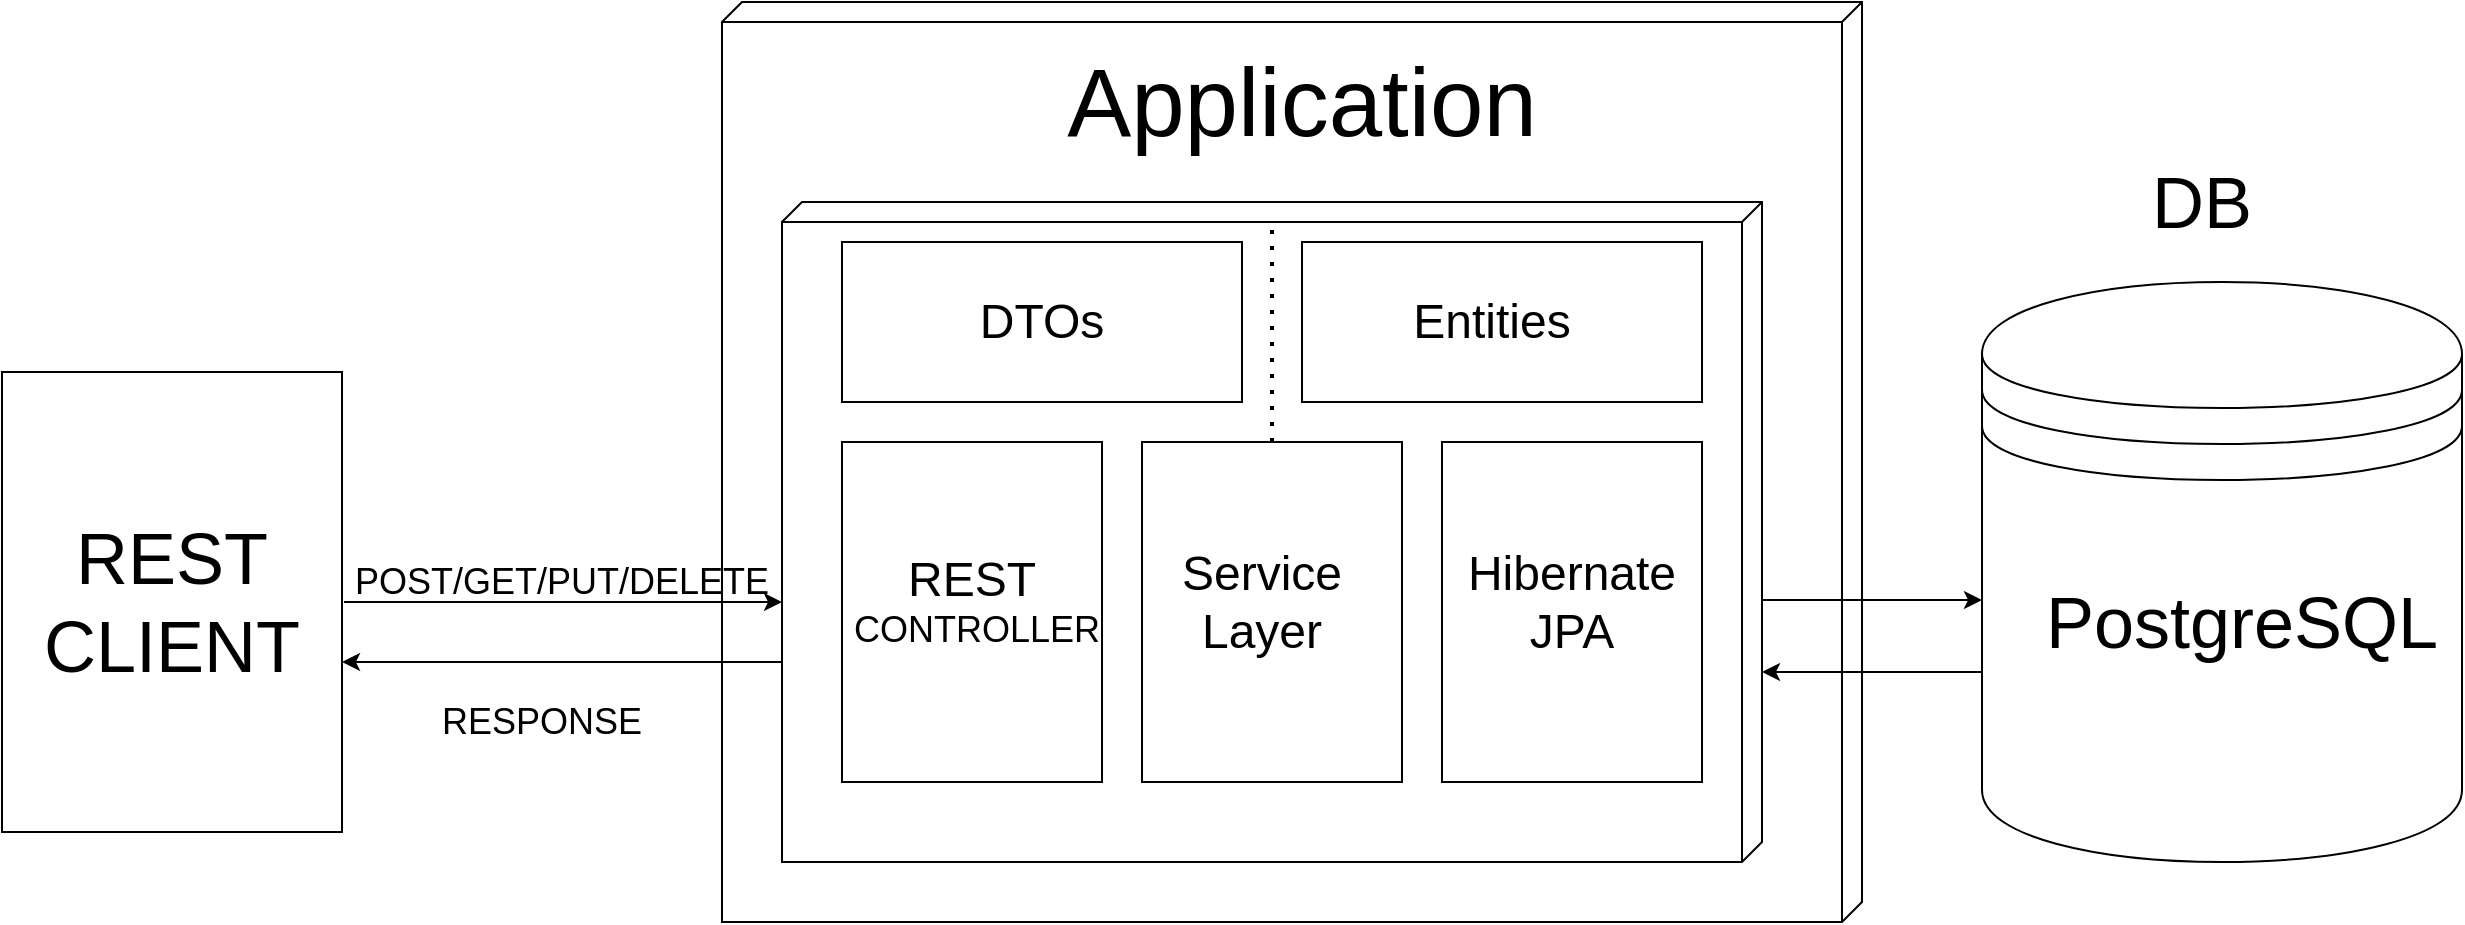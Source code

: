 <mxfile version="14.6.13" type="github">
  <diagram id="PUznr5Mi1iGeSuVRIEjS" name="Page-1">
    <mxGraphModel dx="2770" dy="2305" grid="1" gridSize="10" guides="1" tooltips="1" connect="1" arrows="1" fold="1" page="1" pageScale="1" pageWidth="850" pageHeight="1100" math="0" shadow="0">
      <root>
        <mxCell id="0" />
        <mxCell id="1" parent="0" />
        <mxCell id="quoqcELOSUuHTbDsBbPP-20" value="" style="verticalAlign=top;align=left;spacingTop=8;spacingLeft=2;spacingRight=12;shape=cube;size=10;direction=south;fontStyle=4;html=1;rounded=0;shadow=0;comic=0;labelBackgroundColor=none;strokeWidth=1;fontFamily=Verdana;fontSize=12" vertex="1" parent="1">
          <mxGeometry x="590" y="-890" width="570" height="460" as="geometry" />
        </mxCell>
        <mxCell id="quoqcELOSUuHTbDsBbPP-2" value="" style="verticalAlign=top;align=left;spacingTop=8;spacingLeft=2;spacingRight=12;shape=cube;size=10;direction=south;fontStyle=4;html=1;rounded=0;shadow=0;comic=0;labelBackgroundColor=none;strokeWidth=1;fontFamily=Verdana;fontSize=12" vertex="1" parent="1">
          <mxGeometry x="620" y="-790" width="490" height="330" as="geometry" />
        </mxCell>
        <mxCell id="quoqcELOSUuHTbDsBbPP-3" value="" style="shape=datastore;whiteSpace=wrap;html=1;" vertex="1" parent="1">
          <mxGeometry x="1220" y="-750" width="240" height="290" as="geometry" />
        </mxCell>
        <mxCell id="quoqcELOSUuHTbDsBbPP-5" value="&lt;font style=&quot;font-size: 36px&quot;&gt;PostgreSQL&lt;/font&gt;" style="text;html=1;strokeColor=none;fillColor=none;align=center;verticalAlign=middle;whiteSpace=wrap;rounded=0;" vertex="1" parent="1">
          <mxGeometry x="1330" y="-590" width="40" height="20" as="geometry" />
        </mxCell>
        <mxCell id="quoqcELOSUuHTbDsBbPP-9" value="" style="rounded=0;whiteSpace=wrap;html=1;" vertex="1" parent="1">
          <mxGeometry x="650" y="-670" width="130" height="170" as="geometry" />
        </mxCell>
        <mxCell id="quoqcELOSUuHTbDsBbPP-10" value="" style="rounded=0;whiteSpace=wrap;html=1;" vertex="1" parent="1">
          <mxGeometry x="800" y="-670" width="130" height="170" as="geometry" />
        </mxCell>
        <mxCell id="quoqcELOSUuHTbDsBbPP-11" value="" style="rounded=0;whiteSpace=wrap;html=1;" vertex="1" parent="1">
          <mxGeometry x="950" y="-670" width="130" height="170" as="geometry" />
        </mxCell>
        <mxCell id="quoqcELOSUuHTbDsBbPP-13" value="&lt;font&gt;&lt;font style=&quot;font-size: 24px&quot;&gt;REST&lt;/font&gt;&lt;br&gt;&lt;span style=&quot;font-size: 18px&quot;&gt;&amp;nbsp;CONTROLLER&lt;/span&gt;&lt;/font&gt;" style="text;html=1;strokeColor=none;fillColor=none;align=center;verticalAlign=middle;whiteSpace=wrap;rounded=0;" vertex="1" parent="1">
          <mxGeometry x="695" y="-645" width="40" height="110" as="geometry" />
        </mxCell>
        <mxCell id="quoqcELOSUuHTbDsBbPP-15" value="&lt;font style=&quot;font-size: 24px&quot;&gt;Service Layer&lt;/font&gt;" style="text;html=1;strokeColor=none;fillColor=none;align=center;verticalAlign=middle;whiteSpace=wrap;rounded=0;" vertex="1" parent="1">
          <mxGeometry x="840" y="-600" width="40" height="20" as="geometry" />
        </mxCell>
        <mxCell id="quoqcELOSUuHTbDsBbPP-17" value="&lt;font style=&quot;font-size: 24px&quot;&gt;Hibernate JPA&lt;/font&gt;" style="text;html=1;strokeColor=none;fillColor=none;align=center;verticalAlign=middle;whiteSpace=wrap;rounded=0;" vertex="1" parent="1">
          <mxGeometry x="995" y="-600" width="40" height="20" as="geometry" />
        </mxCell>
        <mxCell id="quoqcELOSUuHTbDsBbPP-21" value="&lt;font style=&quot;font-size: 48px&quot;&gt;Application&lt;/font&gt;" style="text;html=1;strokeColor=none;fillColor=none;align=center;verticalAlign=middle;whiteSpace=wrap;rounded=0;" vertex="1" parent="1">
          <mxGeometry x="860" y="-850" width="40" height="20" as="geometry" />
        </mxCell>
        <mxCell id="quoqcELOSUuHTbDsBbPP-30" value="" style="endArrow=classic;html=1;" edge="1" parent="1">
          <mxGeometry width="50" height="50" relative="1" as="geometry">
            <mxPoint x="401" y="-590" as="sourcePoint" />
            <mxPoint x="620" y="-590" as="targetPoint" />
          </mxGeometry>
        </mxCell>
        <mxCell id="quoqcELOSUuHTbDsBbPP-31" value="" style="endArrow=classic;html=1;exitX=0;exitY=0.5;exitDx=0;exitDy=0;" edge="1" parent="1">
          <mxGeometry width="50" height="50" relative="1" as="geometry">
            <mxPoint x="620" y="-560" as="sourcePoint" />
            <mxPoint x="400" y="-560" as="targetPoint" />
          </mxGeometry>
        </mxCell>
        <mxCell id="quoqcELOSUuHTbDsBbPP-33" value="&lt;font style=&quot;font-size: 18px&quot;&gt;POST/GET/PUT/DELETE&lt;/font&gt;" style="text;html=1;strokeColor=none;fillColor=none;align=center;verticalAlign=middle;whiteSpace=wrap;rounded=0;" vertex="1" parent="1">
          <mxGeometry x="490" y="-610" width="40" height="20" as="geometry" />
        </mxCell>
        <mxCell id="quoqcELOSUuHTbDsBbPP-35" value="&lt;font style=&quot;font-size: 18px&quot;&gt;RESPONSE&lt;/font&gt;" style="text;html=1;strokeColor=none;fillColor=none;align=center;verticalAlign=middle;whiteSpace=wrap;rounded=0;" vertex="1" parent="1">
          <mxGeometry x="470" y="-540" width="60" height="20" as="geometry" />
        </mxCell>
        <mxCell id="quoqcELOSUuHTbDsBbPP-37" value="&lt;font style=&quot;font-size: 36px&quot;&gt;DB&lt;/font&gt;" style="text;html=1;strokeColor=none;fillColor=none;align=center;verticalAlign=middle;whiteSpace=wrap;rounded=0;" vertex="1" parent="1">
          <mxGeometry x="1310" y="-800" width="40" height="20" as="geometry" />
        </mxCell>
        <mxCell id="quoqcELOSUuHTbDsBbPP-41" value="" style="rounded=0;whiteSpace=wrap;html=1;" vertex="1" parent="1">
          <mxGeometry x="650" y="-770" width="200" height="80" as="geometry" />
        </mxCell>
        <mxCell id="quoqcELOSUuHTbDsBbPP-42" value="" style="rounded=0;whiteSpace=wrap;html=1;" vertex="1" parent="1">
          <mxGeometry x="880" y="-770" width="200" height="80" as="geometry" />
        </mxCell>
        <mxCell id="quoqcELOSUuHTbDsBbPP-44" value="&lt;font style=&quot;font-size: 24px&quot;&gt;Entities&lt;/font&gt;" style="text;html=1;strokeColor=none;fillColor=none;align=center;verticalAlign=middle;whiteSpace=wrap;rounded=0;" vertex="1" parent="1">
          <mxGeometry x="955" y="-740" width="40" height="20" as="geometry" />
        </mxCell>
        <mxCell id="quoqcELOSUuHTbDsBbPP-45" value="&lt;font style=&quot;font-size: 24px&quot;&gt;DTOs&lt;/font&gt;" style="text;html=1;strokeColor=none;fillColor=none;align=center;verticalAlign=middle;whiteSpace=wrap;rounded=0;" vertex="1" parent="1">
          <mxGeometry x="730" y="-740" width="40" height="20" as="geometry" />
        </mxCell>
        <mxCell id="quoqcELOSUuHTbDsBbPP-46" value="" style="endArrow=classic;html=1;" edge="1" parent="1">
          <mxGeometry width="50" height="50" relative="1" as="geometry">
            <mxPoint x="1110" y="-591" as="sourcePoint" />
            <mxPoint x="1220" y="-591" as="targetPoint" />
          </mxGeometry>
        </mxCell>
        <mxCell id="quoqcELOSUuHTbDsBbPP-47" value="" style="endArrow=classic;html=1;exitX=0;exitY=0.5;exitDx=0;exitDy=0;" edge="1" parent="1">
          <mxGeometry width="50" height="50" relative="1" as="geometry">
            <mxPoint x="1220" y="-555" as="sourcePoint" />
            <mxPoint x="1110" y="-555" as="targetPoint" />
          </mxGeometry>
        </mxCell>
        <mxCell id="quoqcELOSUuHTbDsBbPP-48" value="" style="rounded=0;whiteSpace=wrap;html=1;" vertex="1" parent="1">
          <mxGeometry x="230" y="-705" width="170" height="230" as="geometry" />
        </mxCell>
        <mxCell id="quoqcELOSUuHTbDsBbPP-49" value="&lt;font style=&quot;font-size: 36px&quot;&gt;REST CLIENT&lt;/font&gt;" style="text;html=1;strokeColor=none;fillColor=none;align=center;verticalAlign=middle;whiteSpace=wrap;rounded=0;" vertex="1" parent="1">
          <mxGeometry x="295" y="-600" width="40" height="20" as="geometry" />
        </mxCell>
        <mxCell id="quoqcELOSUuHTbDsBbPP-52" value="" style="endArrow=none;dashed=1;html=1;dashPattern=1 3;strokeWidth=2;exitX=0.5;exitY=0;exitDx=0;exitDy=0;" edge="1" parent="1" source="quoqcELOSUuHTbDsBbPP-10">
          <mxGeometry width="50" height="50" relative="1" as="geometry">
            <mxPoint x="865" y="-680" as="sourcePoint" />
            <mxPoint x="865" y="-780" as="targetPoint" />
          </mxGeometry>
        </mxCell>
      </root>
    </mxGraphModel>
  </diagram>
</mxfile>
